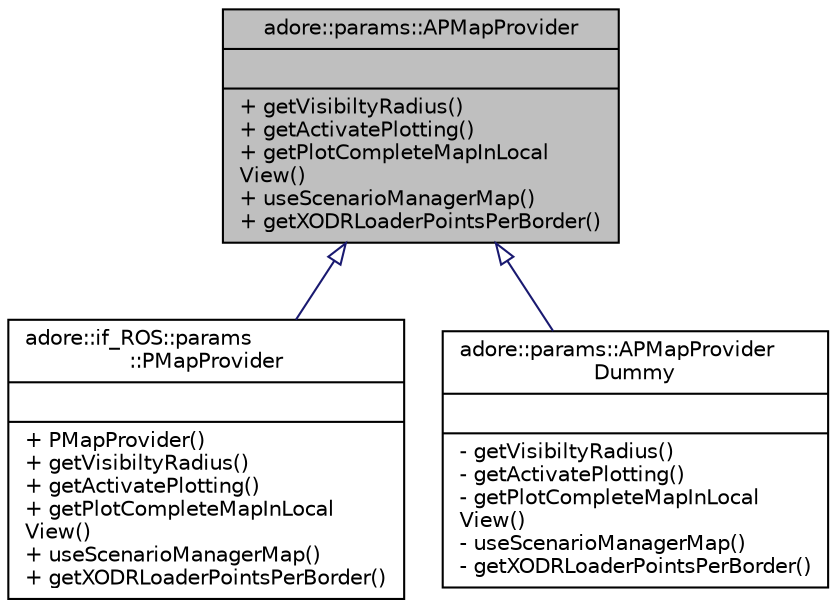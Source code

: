 digraph "adore::params::APMapProvider"
{
 // LATEX_PDF_SIZE
  edge [fontname="Helvetica",fontsize="10",labelfontname="Helvetica",labelfontsize="10"];
  node [fontname="Helvetica",fontsize="10",shape=record];
  Node1 [label="{adore::params::APMapProvider\n||+ getVisibiltyRadius()\l+ getActivatePlotting()\l+ getPlotCompleteMapInLocal\lView()\l+ useScenarioManagerMap()\l+ getXODRLoaderPointsPerBorder()\l}",height=0.2,width=0.4,color="black", fillcolor="grey75", style="filled", fontcolor="black",tooltip="abstract class containing parameters to configure aspects of the map provider"];
  Node1 -> Node2 [dir="back",color="midnightblue",fontsize="10",style="solid",arrowtail="onormal",fontname="Helvetica"];
  Node2 [label="{adore::if_ROS::params\l::PMapProvider\n||+ PMapProvider()\l+ getVisibiltyRadius()\l+ getActivatePlotting()\l+ getPlotCompleteMapInLocal\lView()\l+ useScenarioManagerMap()\l+ getXODRLoaderPointsPerBorder()\l}",height=0.2,width=0.4,color="black", fillcolor="white", style="filled",URL="$classadore_1_1if__ROS_1_1params_1_1PMapProvider.html",tooltip=" "];
  Node1 -> Node3 [dir="back",color="midnightblue",fontsize="10",style="solid",arrowtail="onormal",fontname="Helvetica"];
  Node3 [label="{adore::params::APMapProvider\lDummy\n||- getVisibiltyRadius()\l- getActivatePlotting()\l- getPlotCompleteMapInLocal\lView()\l- useScenarioManagerMap()\l- getXODRLoaderPointsPerBorder()\l}",height=0.2,width=0.4,color="black", fillcolor="white", style="filled",URL="$classadore_1_1params_1_1APMapProviderDummy.html",tooltip="a dummy implementation for testing purposes"];
}
